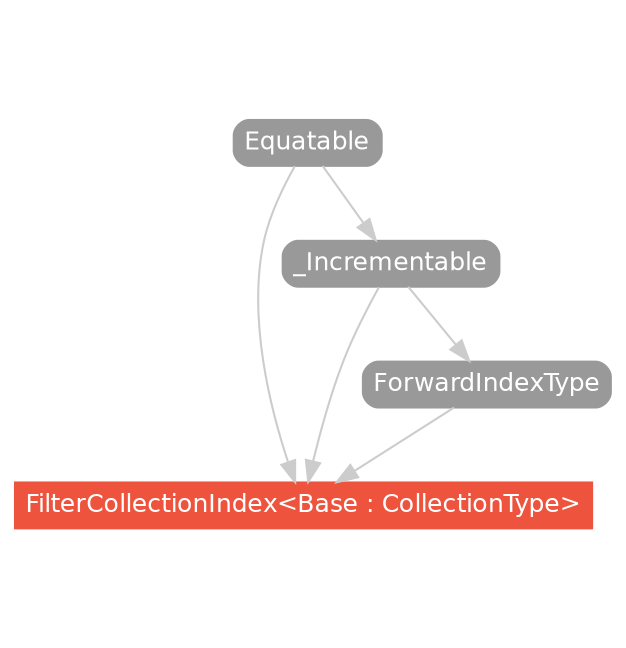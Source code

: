 strict digraph "FilterCollectionIndex<Base : CollectionType> - Type Hierarchy - SwiftDoc.org" {
    pad="0.1,0.8"
    node [shape=box, style="filled,rounded", color="#999999", fillcolor="#999999", fontcolor=white, fontname=Helvetica, fontnames="Helvetica,sansserif", fontsize=12, margin="0.07,0.05", height="0.3"]
    edge [color="#cccccc"]
    "Equatable" [URL="/protocol/Equatable/"]
    "FilterCollectionIndex<Base : CollectionType>" [URL="/type/FilterCollectionIndex/", style="filled", fillcolor="#ee543d", color="#ee543d"]
    "ForwardIndexType" [URL="/protocol/ForwardIndexType/"]
    "_Incrementable" [URL="/protocol/_Incrementable/"]    "ForwardIndexType" -> "FilterCollectionIndex<Base : CollectionType>"
    "_Incrementable" -> "FilterCollectionIndex<Base : CollectionType>"
    "Equatable" -> "FilterCollectionIndex<Base : CollectionType>"
    "_Incrementable" -> "ForwardIndexType"
    "Equatable" -> "_Incrementable"
    "Equatable" -> "_Incrementable"
    subgraph Types {
        rank = max; "FilterCollectionIndex<Base : CollectionType>";
    }
}